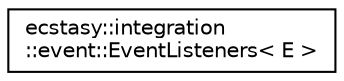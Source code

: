 digraph "Graphical Class Hierarchy"
{
 // LATEX_PDF_SIZE
  edge [fontname="Helvetica",fontsize="10",labelfontname="Helvetica",labelfontsize="10"];
  node [fontname="Helvetica",fontsize="10",shape=record];
  rankdir="LR";
  Node0 [label="ecstasy::integration\l::event::EventListeners\< E \>",height=0.2,width=0.4,color="black", fillcolor="white", style="filled",URL="$classecstasy_1_1integration_1_1event_1_1_event_listeners.html",tooltip="Event listeners component type."];
}
